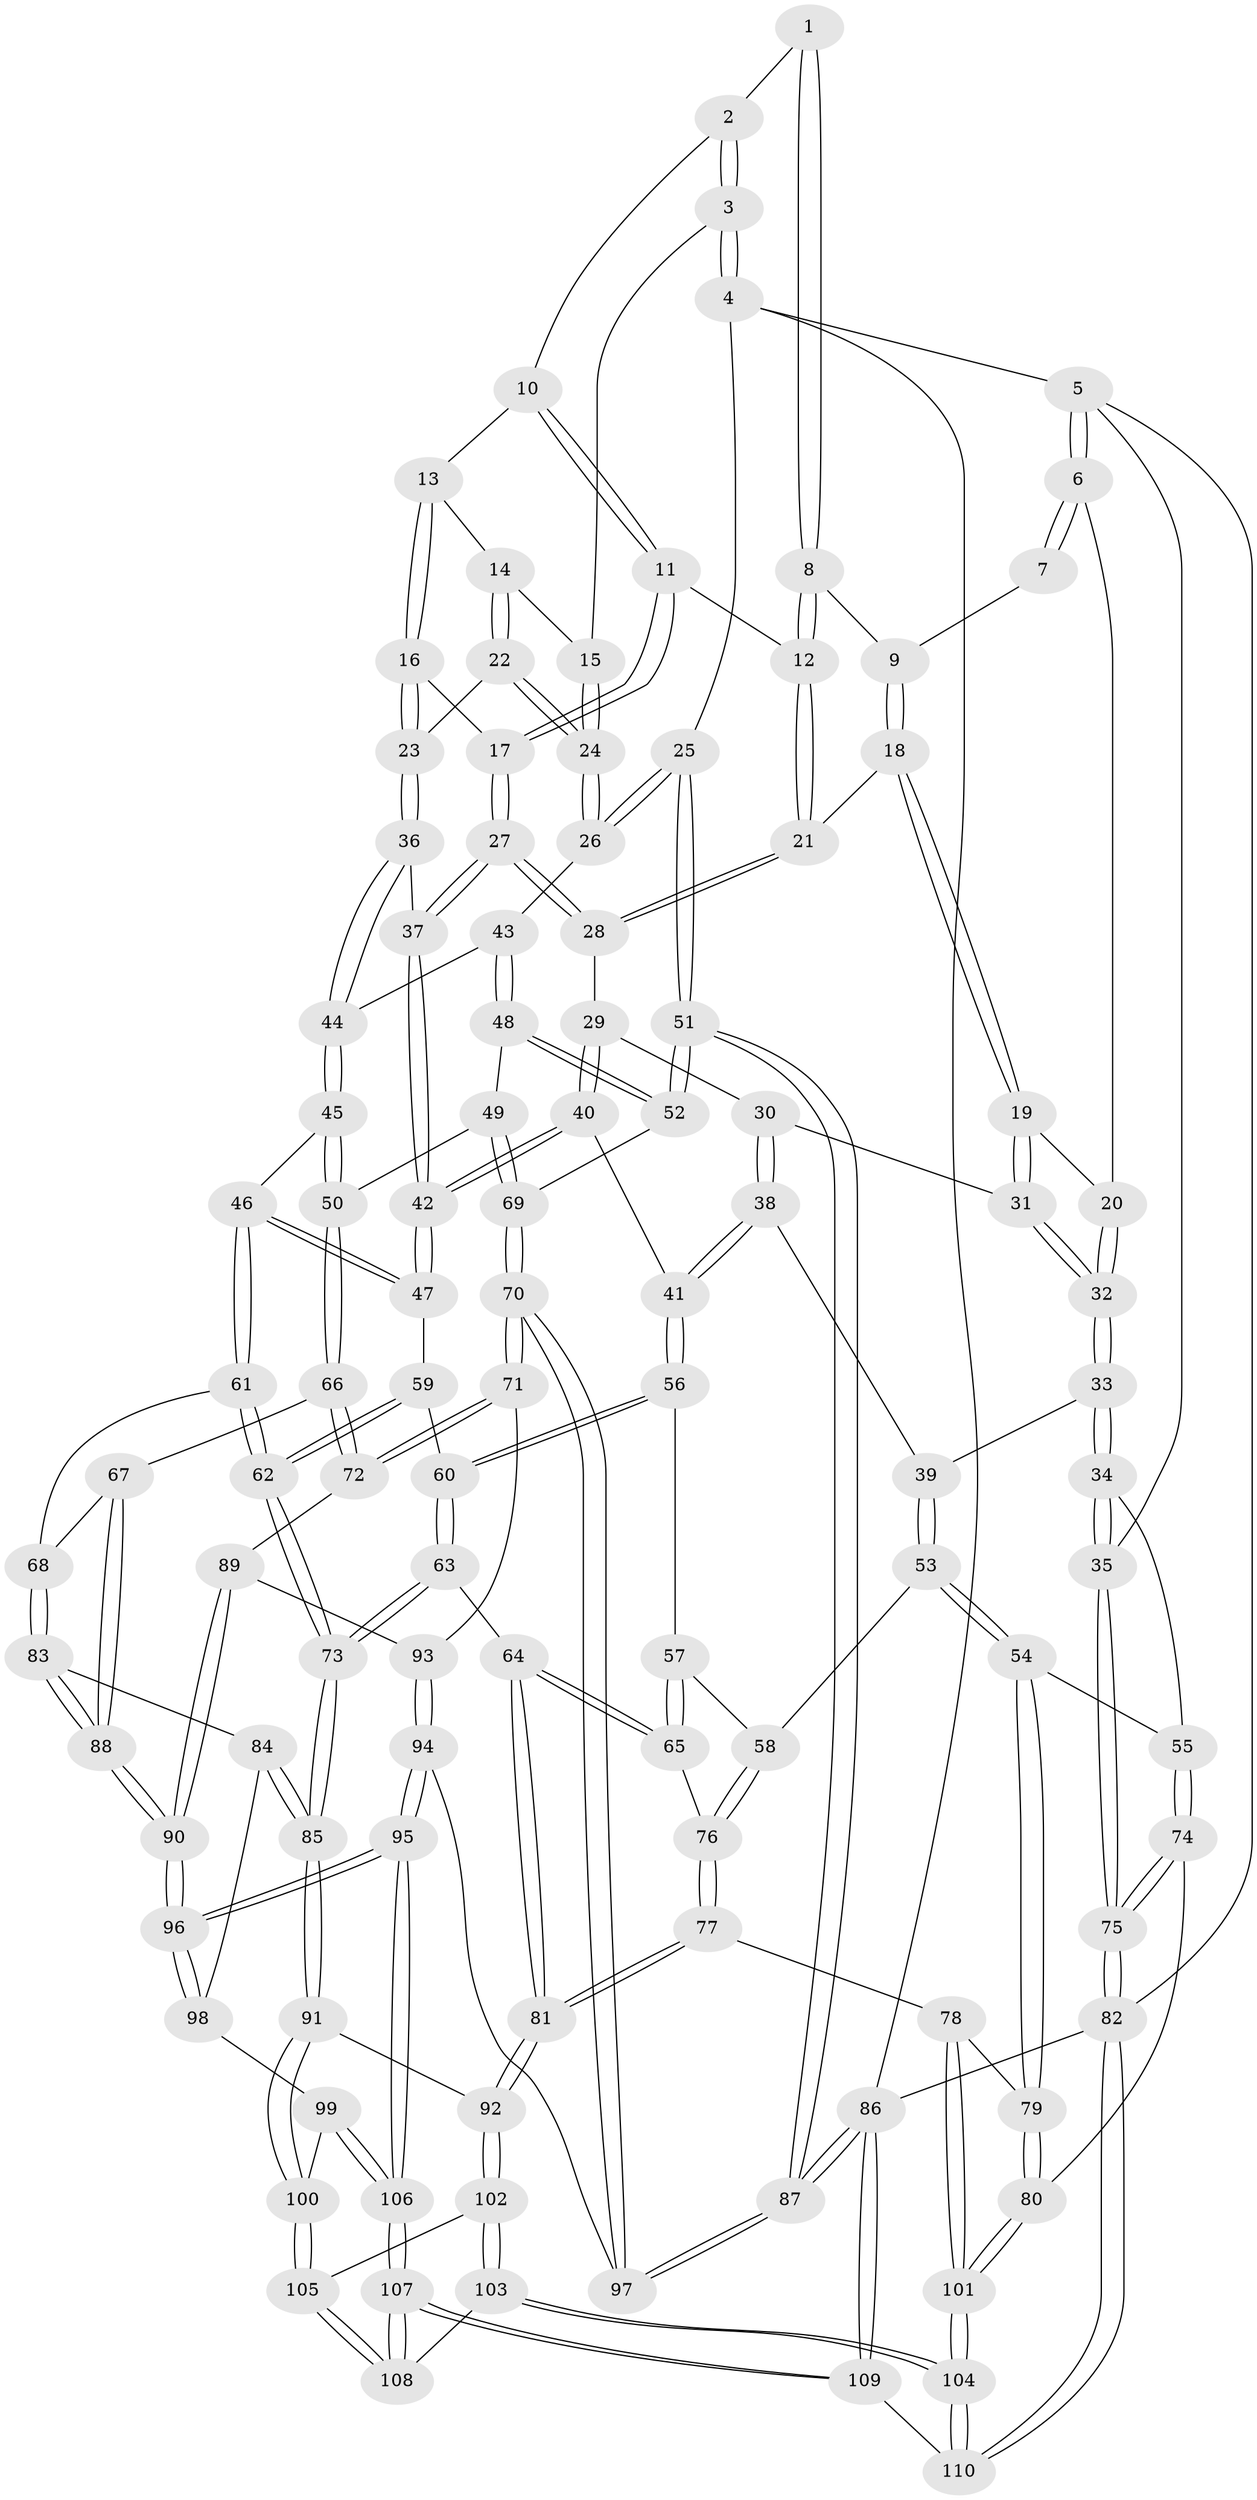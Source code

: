 // coarse degree distribution, {3: 0.34545454545454546, 4: 0.6363636363636364, 5: 0.01818181818181818}
// Generated by graph-tools (version 1.1) at 2025/38/03/04/25 23:38:32]
// undirected, 110 vertices, 272 edges
graph export_dot {
  node [color=gray90,style=filled];
  1 [pos="+0.44809519485289967+0"];
  2 [pos="+0.49588890034115796+0"];
  3 [pos="+1+0"];
  4 [pos="+1+0"];
  5 [pos="+0+0"];
  6 [pos="+0+0"];
  7 [pos="+0.17402937324452963+0"];
  8 [pos="+0.38912868793435784+0"];
  9 [pos="+0.27805379511858336+0.08092195592627112"];
  10 [pos="+0.5103262958345254+0"];
  11 [pos="+0.5311261485737032+0.08224812810091137"];
  12 [pos="+0.3790398832970089+0.12684524695845628"];
  13 [pos="+0.6884801050682391+0.07231275799394672"];
  14 [pos="+0.8582754696107606+0"];
  15 [pos="+0.9906833513996676+0"];
  16 [pos="+0.6658223875956077+0.10368961992738358"];
  17 [pos="+0.5736132013346783+0.15480953939143619"];
  18 [pos="+0.27701738162685713+0.10520931027300513"];
  19 [pos="+0.21747504671666212+0.1525082821017576"];
  20 [pos="+0.09639185701119976+0.029202017687364298"];
  21 [pos="+0.3780989297475749+0.12809598107909356"];
  22 [pos="+0.7985804183064242+0.21758201182633233"];
  23 [pos="+0.7953413929159555+0.21906724357529586"];
  24 [pos="+0.9276077631728276+0.2767972405101912"];
  25 [pos="+1+0.30632398710979625"];
  26 [pos="+0.9683976679854686+0.3173353294301455"];
  27 [pos="+0.5686077861194875+0.22059842801358512"];
  28 [pos="+0.3890222585645847+0.1960267930824152"];
  29 [pos="+0.3546224335139972+0.24552370428070402"];
  30 [pos="+0.23107047343667186+0.22743936474993792"];
  31 [pos="+0.21172941255707928+0.2157464074600497"];
  32 [pos="+0.08251306744780032+0.28985410788829064"];
  33 [pos="+0.04597472072914124+0.3233205935971185"];
  34 [pos="+0+0.3384921571059656"];
  35 [pos="+0+0.32790059814010386"];
  36 [pos="+0.7556757253238103+0.2515156145051693"];
  37 [pos="+0.5847794454585362+0.26495767016969524"];
  38 [pos="+0.27167061047513735+0.36993891897797665"];
  39 [pos="+0.1720611769224733+0.4128660647004895"];
  40 [pos="+0.3992731152781347+0.3895218701643436"];
  41 [pos="+0.3951076275650246+0.39294717665935847"];
  42 [pos="+0.5492910232904417+0.37564460607952443"];
  43 [pos="+0.9008581228442746+0.404461056592725"];
  44 [pos="+0.7758545808623921+0.4109798441078408"];
  45 [pos="+0.7192500857319155+0.46219705207867096"];
  46 [pos="+0.6307086210898147+0.44482456574995216"];
  47 [pos="+0.5567636496565529+0.38671193076374005"];
  48 [pos="+0.9137864315918969+0.47644936253399983"];
  49 [pos="+0.7769131966159355+0.5283017107408599"];
  50 [pos="+0.7305554824499472+0.4864839559582761"];
  51 [pos="+1+0.5880757414613995"];
  52 [pos="+0.9623189537421057+0.5861191024663696"];
  53 [pos="+0.20413592558888083+0.5227993855173948"];
  54 [pos="+0.19640058632149315+0.5317371964794224"];
  55 [pos="+0.0928273144812743+0.5502374383760759"];
  56 [pos="+0.37069857364149156+0.45906156057057435"];
  57 [pos="+0.3585829009772767+0.469018100591542"];
  58 [pos="+0.23751037654198037+0.5252964389030516"];
  59 [pos="+0.5181709668105381+0.4949242346367135"];
  60 [pos="+0.42284056858155483+0.547940903278149"];
  61 [pos="+0.5965511927375864+0.60667919774702"];
  62 [pos="+0.5043908575308111+0.6279957506857498"];
  63 [pos="+0.4462115334661016+0.630965656687836"];
  64 [pos="+0.4008644015237348+0.6482991250536368"];
  65 [pos="+0.3420580248249323+0.6012687795920777"];
  66 [pos="+0.6830958863422393+0.6397062561918837"];
  67 [pos="+0.6644662679357144+0.6412715675812567"];
  68 [pos="+0.6141292020805287+0.6183972951904563"];
  69 [pos="+0.8612439841437376+0.6603413469344716"];
  70 [pos="+0.8520796239934956+0.6786080002969962"];
  71 [pos="+0.8251033184208898+0.6767270639103095"];
  72 [pos="+0.7325672982444104+0.665229385891465"];
  73 [pos="+0.48834968229826275+0.6396841419337932"];
  74 [pos="+0+0.7418347625591679"];
  75 [pos="+0+0.8114640053962712"];
  76 [pos="+0.2955815647070508+0.594581648475685"];
  77 [pos="+0.24976840135084302+0.7136618381558437"];
  78 [pos="+0.24484166350439207+0.7139473412924296"];
  79 [pos="+0.18443208396869978+0.6950778675985453"];
  80 [pos="+0.061573875036348154+0.7395578992445572"];
  81 [pos="+0.3339979878164306+0.7360334241514809"];
  82 [pos="+0+1"];
  83 [pos="+0.582554397063447+0.7369561397118565"];
  84 [pos="+0.5374013771956335+0.7362464117954675"];
  85 [pos="+0.5178081726520322+0.7334430890590178"];
  86 [pos="+1+1"];
  87 [pos="+1+1"];
  88 [pos="+0.6250890504620972+0.7472175699997953"];
  89 [pos="+0.6902678816151196+0.7448681631895541"];
  90 [pos="+0.644224611643689+0.7712840082464593"];
  91 [pos="+0.49951393710409897+0.7691682150866014"];
  92 [pos="+0.3516926910614558+0.7736880511235597"];
  93 [pos="+0.7127599958665312+0.7549507285940841"];
  94 [pos="+0.7905525807625777+0.8357605332955199"];
  95 [pos="+0.6758587892479984+0.928134659578013"];
  96 [pos="+0.6553290473207061+0.8485771097598159"];
  97 [pos="+0.8677241742861658+0.790130032482634"];
  98 [pos="+0.5783986618963066+0.7990153094874264"];
  99 [pos="+0.5267841514846253+0.8250221252976184"];
  100 [pos="+0.5029902466998447+0.8087386928117305"];
  101 [pos="+0.21971892377772106+0.8854337220977871"];
  102 [pos="+0.35160617981433107+0.808283027132389"];
  103 [pos="+0.3309400156467534+0.9090572474274217"];
  104 [pos="+0.27210076147741663+1"];
  105 [pos="+0.4801459207228375+0.8385736810010652"];
  106 [pos="+0.6694307577179418+0.9419269858031846"];
  107 [pos="+0.6390014712273748+1"];
  108 [pos="+0.46754953072416966+0.877413630759864"];
  109 [pos="+0.6383915538200573+1"];
  110 [pos="+0.23860210597100148+1"];
  1 -- 2;
  1 -- 8;
  1 -- 8;
  2 -- 3;
  2 -- 3;
  2 -- 10;
  3 -- 4;
  3 -- 4;
  3 -- 15;
  4 -- 5;
  4 -- 25;
  4 -- 86;
  5 -- 6;
  5 -- 6;
  5 -- 35;
  5 -- 82;
  6 -- 7;
  6 -- 7;
  6 -- 20;
  7 -- 9;
  8 -- 9;
  8 -- 12;
  8 -- 12;
  9 -- 18;
  9 -- 18;
  10 -- 11;
  10 -- 11;
  10 -- 13;
  11 -- 12;
  11 -- 17;
  11 -- 17;
  12 -- 21;
  12 -- 21;
  13 -- 14;
  13 -- 16;
  13 -- 16;
  14 -- 15;
  14 -- 22;
  14 -- 22;
  15 -- 24;
  15 -- 24;
  16 -- 17;
  16 -- 23;
  16 -- 23;
  17 -- 27;
  17 -- 27;
  18 -- 19;
  18 -- 19;
  18 -- 21;
  19 -- 20;
  19 -- 31;
  19 -- 31;
  20 -- 32;
  20 -- 32;
  21 -- 28;
  21 -- 28;
  22 -- 23;
  22 -- 24;
  22 -- 24;
  23 -- 36;
  23 -- 36;
  24 -- 26;
  24 -- 26;
  25 -- 26;
  25 -- 26;
  25 -- 51;
  25 -- 51;
  26 -- 43;
  27 -- 28;
  27 -- 28;
  27 -- 37;
  27 -- 37;
  28 -- 29;
  29 -- 30;
  29 -- 40;
  29 -- 40;
  30 -- 31;
  30 -- 38;
  30 -- 38;
  31 -- 32;
  31 -- 32;
  32 -- 33;
  32 -- 33;
  33 -- 34;
  33 -- 34;
  33 -- 39;
  34 -- 35;
  34 -- 35;
  34 -- 55;
  35 -- 75;
  35 -- 75;
  36 -- 37;
  36 -- 44;
  36 -- 44;
  37 -- 42;
  37 -- 42;
  38 -- 39;
  38 -- 41;
  38 -- 41;
  39 -- 53;
  39 -- 53;
  40 -- 41;
  40 -- 42;
  40 -- 42;
  41 -- 56;
  41 -- 56;
  42 -- 47;
  42 -- 47;
  43 -- 44;
  43 -- 48;
  43 -- 48;
  44 -- 45;
  44 -- 45;
  45 -- 46;
  45 -- 50;
  45 -- 50;
  46 -- 47;
  46 -- 47;
  46 -- 61;
  46 -- 61;
  47 -- 59;
  48 -- 49;
  48 -- 52;
  48 -- 52;
  49 -- 50;
  49 -- 69;
  49 -- 69;
  50 -- 66;
  50 -- 66;
  51 -- 52;
  51 -- 52;
  51 -- 87;
  51 -- 87;
  52 -- 69;
  53 -- 54;
  53 -- 54;
  53 -- 58;
  54 -- 55;
  54 -- 79;
  54 -- 79;
  55 -- 74;
  55 -- 74;
  56 -- 57;
  56 -- 60;
  56 -- 60;
  57 -- 58;
  57 -- 65;
  57 -- 65;
  58 -- 76;
  58 -- 76;
  59 -- 60;
  59 -- 62;
  59 -- 62;
  60 -- 63;
  60 -- 63;
  61 -- 62;
  61 -- 62;
  61 -- 68;
  62 -- 73;
  62 -- 73;
  63 -- 64;
  63 -- 73;
  63 -- 73;
  64 -- 65;
  64 -- 65;
  64 -- 81;
  64 -- 81;
  65 -- 76;
  66 -- 67;
  66 -- 72;
  66 -- 72;
  67 -- 68;
  67 -- 88;
  67 -- 88;
  68 -- 83;
  68 -- 83;
  69 -- 70;
  69 -- 70;
  70 -- 71;
  70 -- 71;
  70 -- 97;
  70 -- 97;
  71 -- 72;
  71 -- 72;
  71 -- 93;
  72 -- 89;
  73 -- 85;
  73 -- 85;
  74 -- 75;
  74 -- 75;
  74 -- 80;
  75 -- 82;
  75 -- 82;
  76 -- 77;
  76 -- 77;
  77 -- 78;
  77 -- 81;
  77 -- 81;
  78 -- 79;
  78 -- 101;
  78 -- 101;
  79 -- 80;
  79 -- 80;
  80 -- 101;
  80 -- 101;
  81 -- 92;
  81 -- 92;
  82 -- 110;
  82 -- 110;
  82 -- 86;
  83 -- 84;
  83 -- 88;
  83 -- 88;
  84 -- 85;
  84 -- 85;
  84 -- 98;
  85 -- 91;
  85 -- 91;
  86 -- 87;
  86 -- 87;
  86 -- 109;
  86 -- 109;
  87 -- 97;
  87 -- 97;
  88 -- 90;
  88 -- 90;
  89 -- 90;
  89 -- 90;
  89 -- 93;
  90 -- 96;
  90 -- 96;
  91 -- 92;
  91 -- 100;
  91 -- 100;
  92 -- 102;
  92 -- 102;
  93 -- 94;
  93 -- 94;
  94 -- 95;
  94 -- 95;
  94 -- 97;
  95 -- 96;
  95 -- 96;
  95 -- 106;
  95 -- 106;
  96 -- 98;
  96 -- 98;
  98 -- 99;
  99 -- 100;
  99 -- 106;
  99 -- 106;
  100 -- 105;
  100 -- 105;
  101 -- 104;
  101 -- 104;
  102 -- 103;
  102 -- 103;
  102 -- 105;
  103 -- 104;
  103 -- 104;
  103 -- 108;
  104 -- 110;
  104 -- 110;
  105 -- 108;
  105 -- 108;
  106 -- 107;
  106 -- 107;
  107 -- 108;
  107 -- 108;
  107 -- 109;
  107 -- 109;
  109 -- 110;
}
